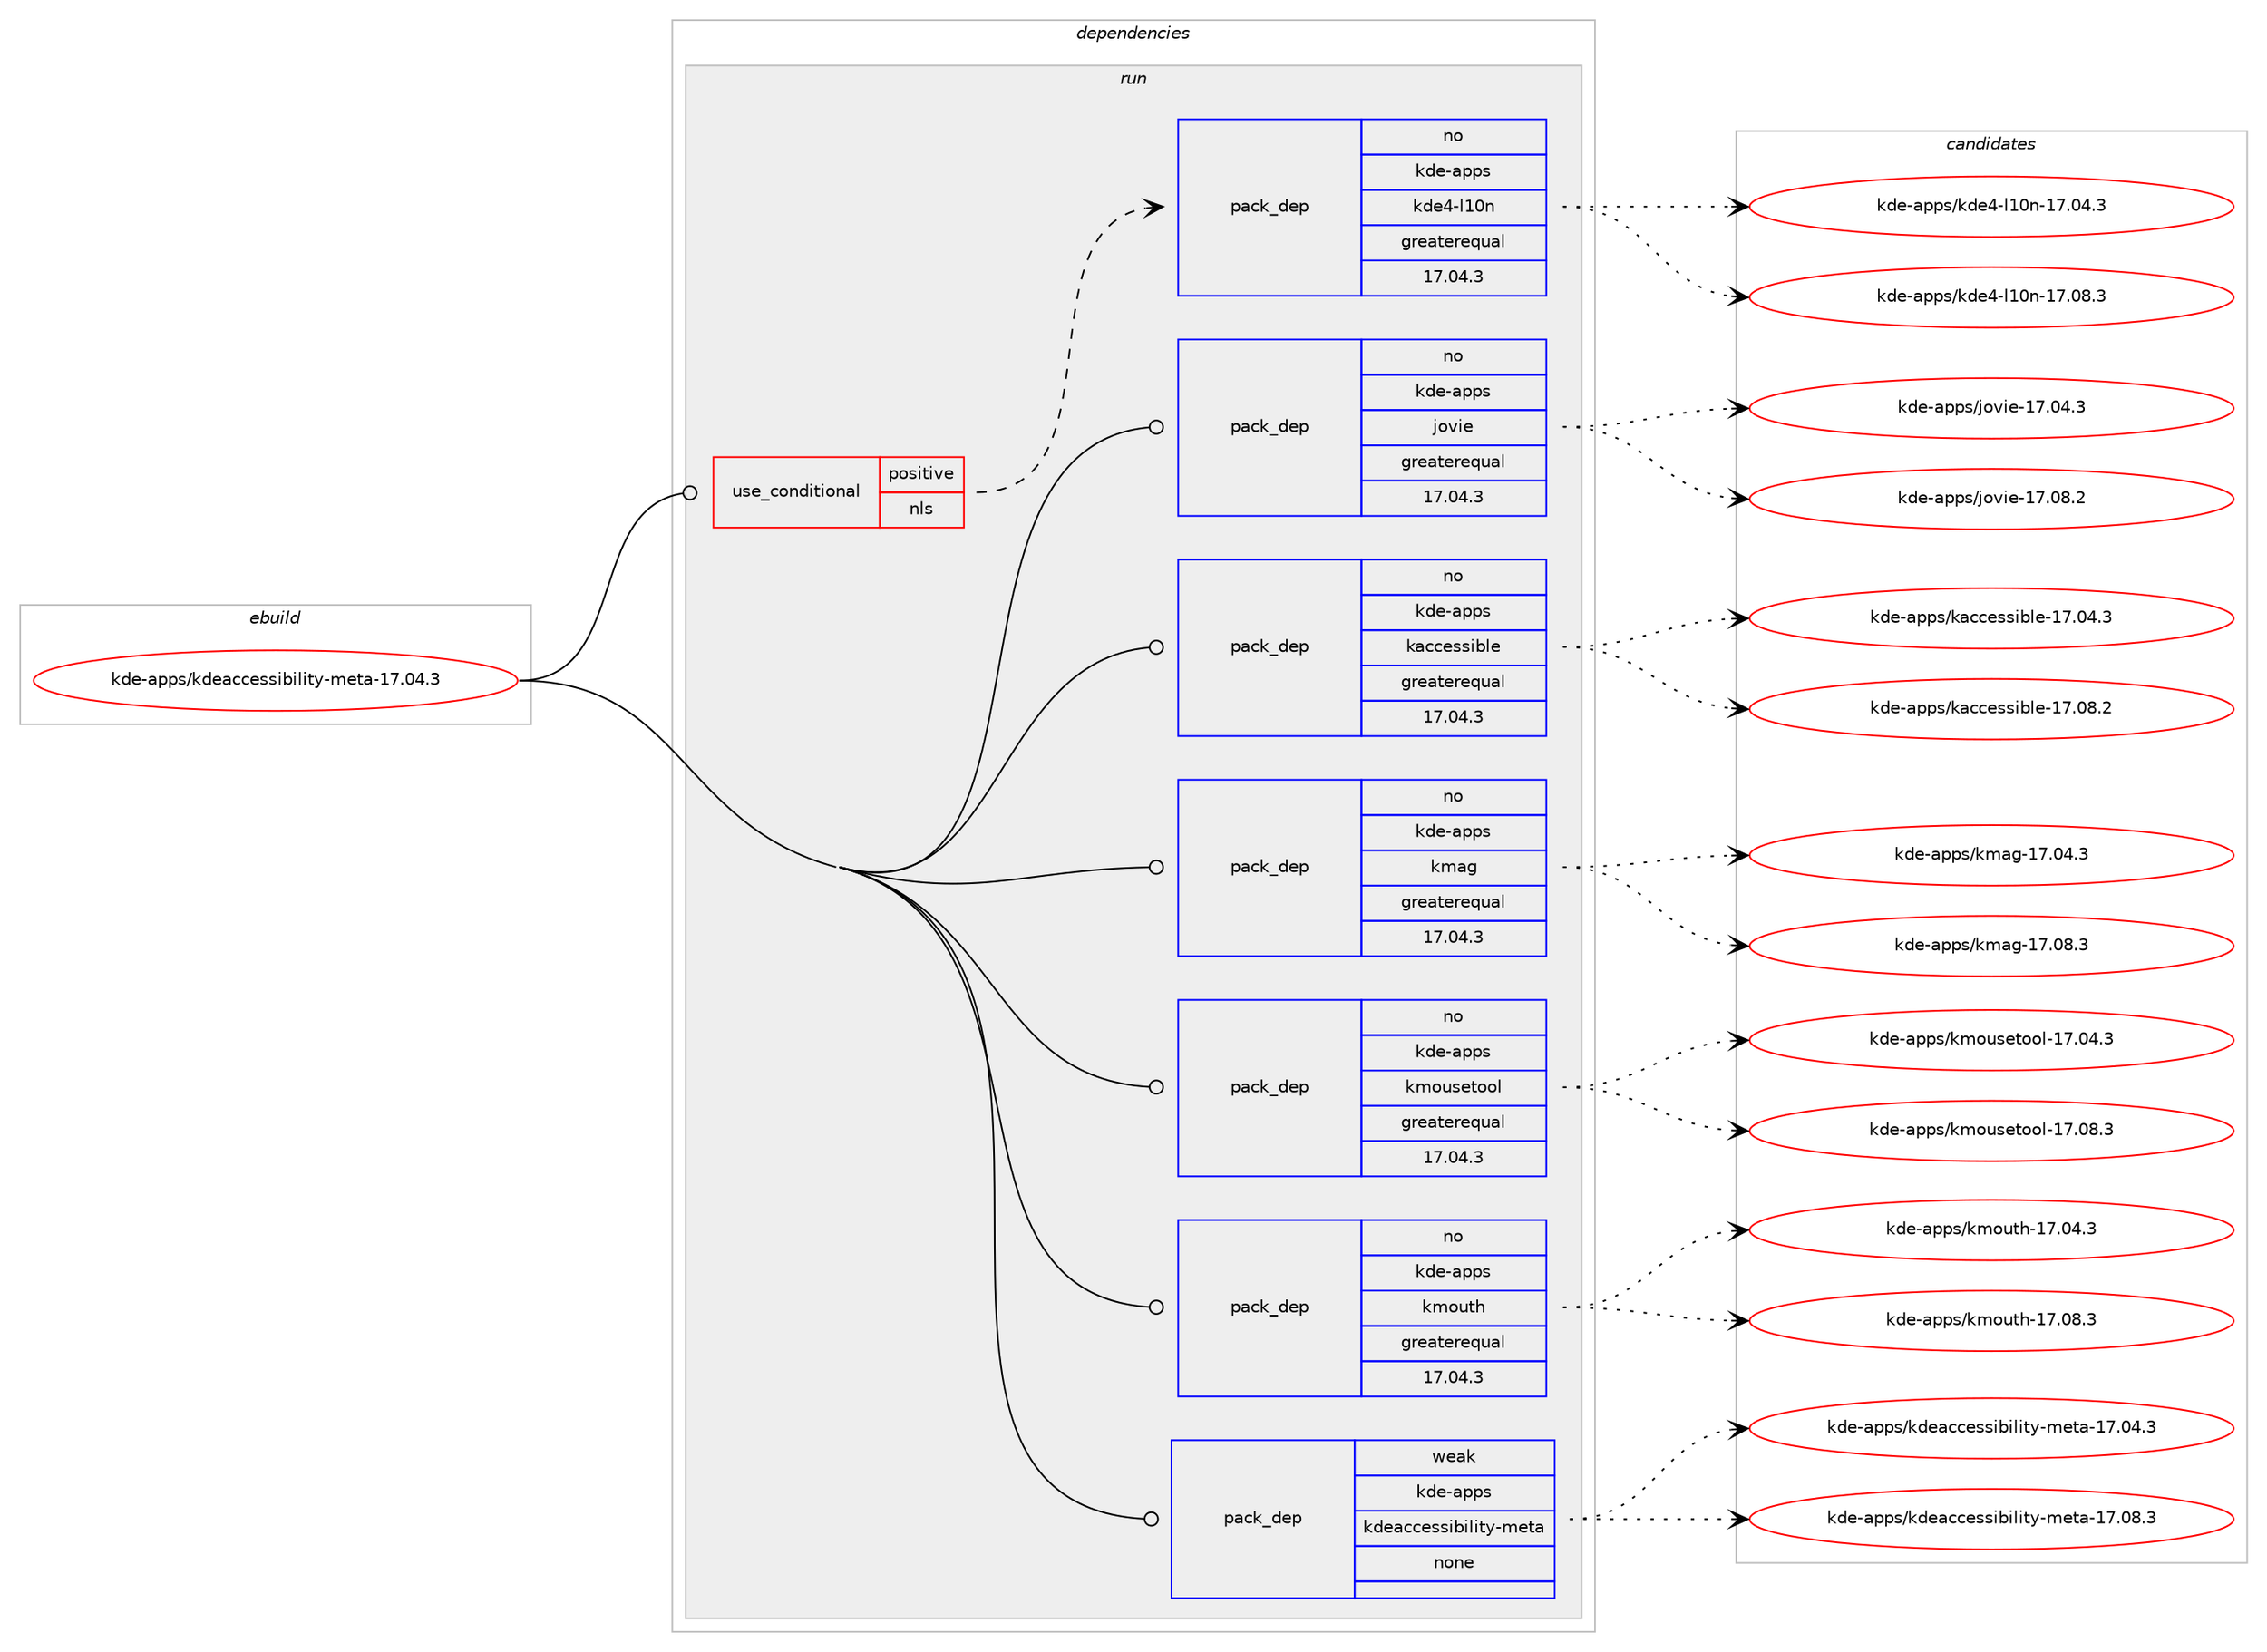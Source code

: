digraph prolog {

# *************
# Graph options
# *************

newrank=true;
concentrate=true;
compound=true;
graph [rankdir=LR,fontname=Helvetica,fontsize=10,ranksep=1.5];#, ranksep=2.5, nodesep=0.2];
edge  [arrowhead=vee];
node  [fontname=Helvetica,fontsize=10];

# **********
# The ebuild
# **********

subgraph cluster_leftcol {
color=gray;
rank=same;
label=<<i>ebuild</i>>;
id [label="kde-apps/kdeaccessibility-meta-17.04.3", color=red, width=4, href="../kde-apps/kdeaccessibility-meta-17.04.3.svg"];
}

# ****************
# The dependencies
# ****************

subgraph cluster_midcol {
color=gray;
label=<<i>dependencies</i>>;
subgraph cluster_compile {
fillcolor="#eeeeee";
style=filled;
label=<<i>compile</i>>;
}
subgraph cluster_compileandrun {
fillcolor="#eeeeee";
style=filled;
label=<<i>compile and run</i>>;
}
subgraph cluster_run {
fillcolor="#eeeeee";
style=filled;
label=<<i>run</i>>;
subgraph cond82638 {
dependency317968 [label=<<TABLE BORDER="0" CELLBORDER="1" CELLSPACING="0" CELLPADDING="4"><TR><TD ROWSPAN="3" CELLPADDING="10">use_conditional</TD></TR><TR><TD>positive</TD></TR><TR><TD>nls</TD></TR></TABLE>>, shape=none, color=red];
subgraph pack230337 {
dependency317969 [label=<<TABLE BORDER="0" CELLBORDER="1" CELLSPACING="0" CELLPADDING="4" WIDTH="220"><TR><TD ROWSPAN="6" CELLPADDING="30">pack_dep</TD></TR><TR><TD WIDTH="110">no</TD></TR><TR><TD>kde-apps</TD></TR><TR><TD>kde4-l10n</TD></TR><TR><TD>greaterequal</TD></TR><TR><TD>17.04.3</TD></TR></TABLE>>, shape=none, color=blue];
}
dependency317968:e -> dependency317969:w [weight=20,style="dashed",arrowhead="vee"];
}
id:e -> dependency317968:w [weight=20,style="solid",arrowhead="odot"];
subgraph pack230338 {
dependency317970 [label=<<TABLE BORDER="0" CELLBORDER="1" CELLSPACING="0" CELLPADDING="4" WIDTH="220"><TR><TD ROWSPAN="6" CELLPADDING="30">pack_dep</TD></TR><TR><TD WIDTH="110">no</TD></TR><TR><TD>kde-apps</TD></TR><TR><TD>jovie</TD></TR><TR><TD>greaterequal</TD></TR><TR><TD>17.04.3</TD></TR></TABLE>>, shape=none, color=blue];
}
id:e -> dependency317970:w [weight=20,style="solid",arrowhead="odot"];
subgraph pack230339 {
dependency317971 [label=<<TABLE BORDER="0" CELLBORDER="1" CELLSPACING="0" CELLPADDING="4" WIDTH="220"><TR><TD ROWSPAN="6" CELLPADDING="30">pack_dep</TD></TR><TR><TD WIDTH="110">no</TD></TR><TR><TD>kde-apps</TD></TR><TR><TD>kaccessible</TD></TR><TR><TD>greaterequal</TD></TR><TR><TD>17.04.3</TD></TR></TABLE>>, shape=none, color=blue];
}
id:e -> dependency317971:w [weight=20,style="solid",arrowhead="odot"];
subgraph pack230340 {
dependency317972 [label=<<TABLE BORDER="0" CELLBORDER="1" CELLSPACING="0" CELLPADDING="4" WIDTH="220"><TR><TD ROWSPAN="6" CELLPADDING="30">pack_dep</TD></TR><TR><TD WIDTH="110">no</TD></TR><TR><TD>kde-apps</TD></TR><TR><TD>kmag</TD></TR><TR><TD>greaterequal</TD></TR><TR><TD>17.04.3</TD></TR></TABLE>>, shape=none, color=blue];
}
id:e -> dependency317972:w [weight=20,style="solid",arrowhead="odot"];
subgraph pack230341 {
dependency317973 [label=<<TABLE BORDER="0" CELLBORDER="1" CELLSPACING="0" CELLPADDING="4" WIDTH="220"><TR><TD ROWSPAN="6" CELLPADDING="30">pack_dep</TD></TR><TR><TD WIDTH="110">no</TD></TR><TR><TD>kde-apps</TD></TR><TR><TD>kmousetool</TD></TR><TR><TD>greaterequal</TD></TR><TR><TD>17.04.3</TD></TR></TABLE>>, shape=none, color=blue];
}
id:e -> dependency317973:w [weight=20,style="solid",arrowhead="odot"];
subgraph pack230342 {
dependency317974 [label=<<TABLE BORDER="0" CELLBORDER="1" CELLSPACING="0" CELLPADDING="4" WIDTH="220"><TR><TD ROWSPAN="6" CELLPADDING="30">pack_dep</TD></TR><TR><TD WIDTH="110">no</TD></TR><TR><TD>kde-apps</TD></TR><TR><TD>kmouth</TD></TR><TR><TD>greaterequal</TD></TR><TR><TD>17.04.3</TD></TR></TABLE>>, shape=none, color=blue];
}
id:e -> dependency317974:w [weight=20,style="solid",arrowhead="odot"];
subgraph pack230343 {
dependency317975 [label=<<TABLE BORDER="0" CELLBORDER="1" CELLSPACING="0" CELLPADDING="4" WIDTH="220"><TR><TD ROWSPAN="6" CELLPADDING="30">pack_dep</TD></TR><TR><TD WIDTH="110">weak</TD></TR><TR><TD>kde-apps</TD></TR><TR><TD>kdeaccessibility-meta</TD></TR><TR><TD>none</TD></TR><TR><TD></TD></TR></TABLE>>, shape=none, color=blue];
}
id:e -> dependency317975:w [weight=20,style="solid",arrowhead="odot"];
}
}

# **************
# The candidates
# **************

subgraph cluster_choices {
rank=same;
color=gray;
label=<<i>candidates</i>>;

subgraph choice230337 {
color=black;
nodesep=1;
choice107100101459711211211547107100101524510849481104549554648524651 [label="kde-apps/kde4-l10n-17.04.3", color=red, width=4,href="../kde-apps/kde4-l10n-17.04.3.svg"];
choice107100101459711211211547107100101524510849481104549554648564651 [label="kde-apps/kde4-l10n-17.08.3", color=red, width=4,href="../kde-apps/kde4-l10n-17.08.3.svg"];
dependency317969:e -> choice107100101459711211211547107100101524510849481104549554648524651:w [style=dotted,weight="100"];
dependency317969:e -> choice107100101459711211211547107100101524510849481104549554648564651:w [style=dotted,weight="100"];
}
subgraph choice230338 {
color=black;
nodesep=1;
choice1071001014597112112115471061111181051014549554648524651 [label="kde-apps/jovie-17.04.3", color=red, width=4,href="../kde-apps/jovie-17.04.3.svg"];
choice1071001014597112112115471061111181051014549554648564650 [label="kde-apps/jovie-17.08.2", color=red, width=4,href="../kde-apps/jovie-17.08.2.svg"];
dependency317970:e -> choice1071001014597112112115471061111181051014549554648524651:w [style=dotted,weight="100"];
dependency317970:e -> choice1071001014597112112115471061111181051014549554648564650:w [style=dotted,weight="100"];
}
subgraph choice230339 {
color=black;
nodesep=1;
choice107100101459711211211547107979999101115115105981081014549554648524651 [label="kde-apps/kaccessible-17.04.3", color=red, width=4,href="../kde-apps/kaccessible-17.04.3.svg"];
choice107100101459711211211547107979999101115115105981081014549554648564650 [label="kde-apps/kaccessible-17.08.2", color=red, width=4,href="../kde-apps/kaccessible-17.08.2.svg"];
dependency317971:e -> choice107100101459711211211547107979999101115115105981081014549554648524651:w [style=dotted,weight="100"];
dependency317971:e -> choice107100101459711211211547107979999101115115105981081014549554648564650:w [style=dotted,weight="100"];
}
subgraph choice230340 {
color=black;
nodesep=1;
choice107100101459711211211547107109971034549554648524651 [label="kde-apps/kmag-17.04.3", color=red, width=4,href="../kde-apps/kmag-17.04.3.svg"];
choice107100101459711211211547107109971034549554648564651 [label="kde-apps/kmag-17.08.3", color=red, width=4,href="../kde-apps/kmag-17.08.3.svg"];
dependency317972:e -> choice107100101459711211211547107109971034549554648524651:w [style=dotted,weight="100"];
dependency317972:e -> choice107100101459711211211547107109971034549554648564651:w [style=dotted,weight="100"];
}
subgraph choice230341 {
color=black;
nodesep=1;
choice1071001014597112112115471071091111171151011161111111084549554648524651 [label="kde-apps/kmousetool-17.04.3", color=red, width=4,href="../kde-apps/kmousetool-17.04.3.svg"];
choice1071001014597112112115471071091111171151011161111111084549554648564651 [label="kde-apps/kmousetool-17.08.3", color=red, width=4,href="../kde-apps/kmousetool-17.08.3.svg"];
dependency317973:e -> choice1071001014597112112115471071091111171151011161111111084549554648524651:w [style=dotted,weight="100"];
dependency317973:e -> choice1071001014597112112115471071091111171151011161111111084549554648564651:w [style=dotted,weight="100"];
}
subgraph choice230342 {
color=black;
nodesep=1;
choice1071001014597112112115471071091111171161044549554648524651 [label="kde-apps/kmouth-17.04.3", color=red, width=4,href="../kde-apps/kmouth-17.04.3.svg"];
choice1071001014597112112115471071091111171161044549554648564651 [label="kde-apps/kmouth-17.08.3", color=red, width=4,href="../kde-apps/kmouth-17.08.3.svg"];
dependency317974:e -> choice1071001014597112112115471071091111171161044549554648524651:w [style=dotted,weight="100"];
dependency317974:e -> choice1071001014597112112115471071091111171161044549554648564651:w [style=dotted,weight="100"];
}
subgraph choice230343 {
color=black;
nodesep=1;
choice1071001014597112112115471071001019799991011151151059810510810511612145109101116974549554648524651 [label="kde-apps/kdeaccessibility-meta-17.04.3", color=red, width=4,href="../kde-apps/kdeaccessibility-meta-17.04.3.svg"];
choice1071001014597112112115471071001019799991011151151059810510810511612145109101116974549554648564651 [label="kde-apps/kdeaccessibility-meta-17.08.3", color=red, width=4,href="../kde-apps/kdeaccessibility-meta-17.08.3.svg"];
dependency317975:e -> choice1071001014597112112115471071001019799991011151151059810510810511612145109101116974549554648524651:w [style=dotted,weight="100"];
dependency317975:e -> choice1071001014597112112115471071001019799991011151151059810510810511612145109101116974549554648564651:w [style=dotted,weight="100"];
}
}

}

